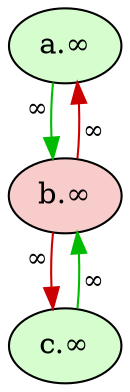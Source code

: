 digraph {
    // Node defaults can be set here if needed
    "a" [style="filled" fillcolor="#d5fdce" label="a.∞" fontsize=14]
    "b" [style="filled" fillcolor="#f7cccb" label="b.∞" fontsize=14]
    "c" [style="filled" fillcolor="#d5fdce" label="c.∞" fontsize=14]
    edge[labeldistance=1.5 fontsize=12]
    "a" -> "b" [color="#00BB00" style="solid" dir="forward" taillabel="∞" ]
    "b" -> "a" [color="#CC0000" style="solid" dir="forward" taillabel="∞" ]
    "b" -> "c" [color="#CC0000" style="solid" dir="forward" taillabel="∞" ]
    "c" -> "b" [color="#00BB00" style="solid" dir="forward" taillabel="∞" ]
 }